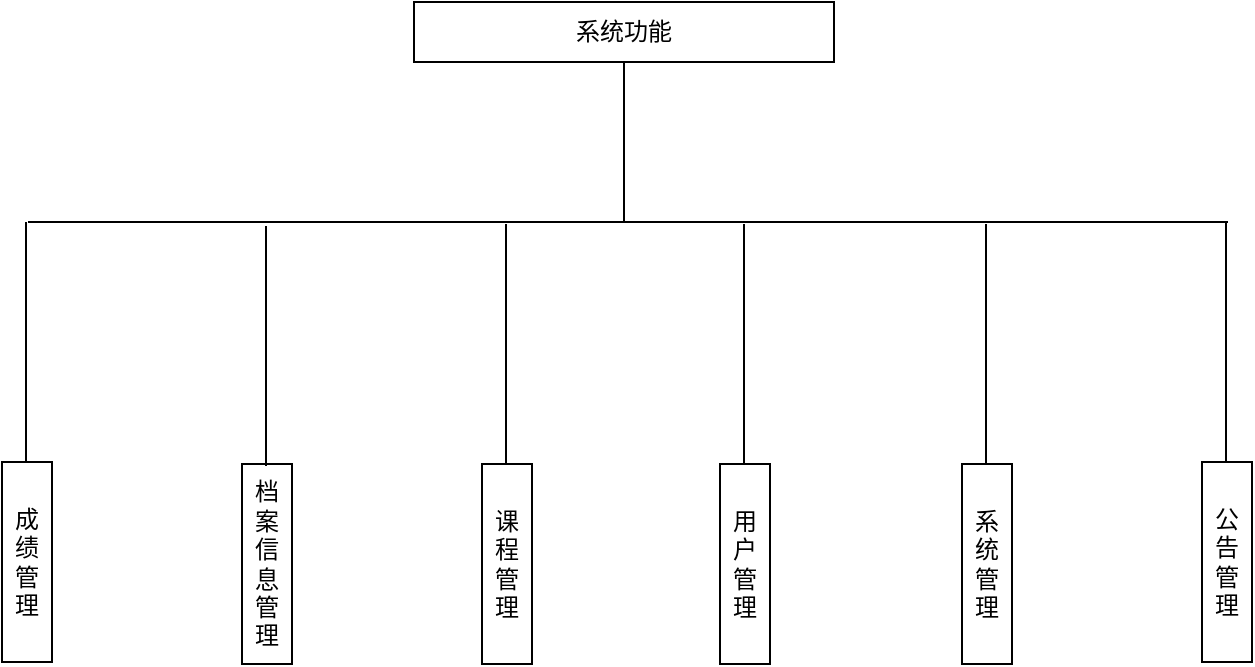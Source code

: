 <mxfile version="21.8.2" type="github">
  <diagram name="第 1 页" id="8dmHlYvgoi_x5xGu6nhz">
    <mxGraphModel dx="1562" dy="830" grid="1" gridSize="10" guides="1" tooltips="1" connect="1" arrows="1" fold="1" page="1" pageScale="1" pageWidth="827" pageHeight="1169" math="0" shadow="0">
      <root>
        <mxCell id="0" />
        <mxCell id="1" parent="0" />
        <mxCell id="SyNY362n3wv_6hlgljLO-1" value="&lt;font face=&quot;宋体&quot;&gt;系统功能&lt;/font&gt;" style="rounded=0;whiteSpace=wrap;html=1;" parent="1" vertex="1">
          <mxGeometry x="316" y="90" width="210" height="30" as="geometry" />
        </mxCell>
        <mxCell id="SyNY362n3wv_6hlgljLO-2" value="" style="endArrow=none;html=1;rounded=0;entryX=0.5;entryY=1;entryDx=0;entryDy=0;" parent="1" target="SyNY362n3wv_6hlgljLO-1" edge="1">
          <mxGeometry width="50" height="50" relative="1" as="geometry">
            <mxPoint x="421" y="200" as="sourcePoint" />
            <mxPoint x="281" y="370" as="targetPoint" />
          </mxGeometry>
        </mxCell>
        <mxCell id="SyNY362n3wv_6hlgljLO-3" value="&lt;font face=&quot;宋体&quot;&gt;档案信息管理&lt;/font&gt;" style="rounded=0;whiteSpace=wrap;html=1;" parent="1" vertex="1">
          <mxGeometry x="230" y="321" width="25" height="100" as="geometry" />
        </mxCell>
        <mxCell id="SyNY362n3wv_6hlgljLO-4" value="" style="endArrow=none;html=1;rounded=0;" parent="1" edge="1">
          <mxGeometry width="50" height="50" relative="1" as="geometry">
            <mxPoint x="123" y="200" as="sourcePoint" />
            <mxPoint x="723" y="200" as="targetPoint" />
          </mxGeometry>
        </mxCell>
        <mxCell id="SyNY362n3wv_6hlgljLO-7" value="&lt;font face=&quot;宋体&quot;&gt;成绩管理&lt;/font&gt;" style="rounded=0;whiteSpace=wrap;html=1;" parent="1" vertex="1">
          <mxGeometry x="110" y="320" width="25" height="100" as="geometry" />
        </mxCell>
        <mxCell id="SyNY362n3wv_6hlgljLO-8" value="" style="endArrow=none;html=1;rounded=0;" parent="1" edge="1">
          <mxGeometry width="50" height="50" relative="1" as="geometry">
            <mxPoint x="122" y="320" as="sourcePoint" />
            <mxPoint x="122" y="200" as="targetPoint" />
          </mxGeometry>
        </mxCell>
        <mxCell id="SyNY362n3wv_6hlgljLO-30" value="&lt;font face=&quot;宋体&quot;&gt;课程管理&lt;/font&gt;" style="rounded=0;whiteSpace=wrap;html=1;" parent="1" vertex="1">
          <mxGeometry x="350" y="321" width="25" height="100" as="geometry" />
        </mxCell>
        <mxCell id="SyNY362n3wv_6hlgljLO-31" value="" style="endArrow=none;html=1;rounded=0;" parent="1" edge="1">
          <mxGeometry width="50" height="50" relative="1" as="geometry">
            <mxPoint x="362" y="321" as="sourcePoint" />
            <mxPoint x="362" y="201" as="targetPoint" />
          </mxGeometry>
        </mxCell>
        <mxCell id="SyNY362n3wv_6hlgljLO-42" value="&lt;font face=&quot;宋体&quot;&gt;用户管理&lt;/font&gt;" style="rounded=0;whiteSpace=wrap;html=1;" parent="1" vertex="1">
          <mxGeometry x="469" y="321" width="25" height="100" as="geometry" />
        </mxCell>
        <mxCell id="SyNY362n3wv_6hlgljLO-43" value="" style="endArrow=none;html=1;rounded=0;" parent="1" edge="1">
          <mxGeometry width="50" height="50" relative="1" as="geometry">
            <mxPoint x="481" y="321" as="sourcePoint" />
            <mxPoint x="481" y="201" as="targetPoint" />
          </mxGeometry>
        </mxCell>
        <mxCell id="SyNY362n3wv_6hlgljLO-54" value="&lt;font face=&quot;宋体&quot;&gt;系统管理&lt;/font&gt;" style="rounded=0;whiteSpace=wrap;html=1;" parent="1" vertex="1">
          <mxGeometry x="590" y="321" width="25" height="100" as="geometry" />
        </mxCell>
        <mxCell id="SyNY362n3wv_6hlgljLO-55" value="" style="endArrow=none;html=1;rounded=0;" parent="1" edge="1">
          <mxGeometry width="50" height="50" relative="1" as="geometry">
            <mxPoint x="602" y="321" as="sourcePoint" />
            <mxPoint x="602" y="201" as="targetPoint" />
          </mxGeometry>
        </mxCell>
        <mxCell id="I8LIH_9Fkx65qxhpIAAy-1" value="&lt;font face=&quot;宋体&quot;&gt;公告管理&lt;/font&gt;" style="rounded=0;whiteSpace=wrap;html=1;" parent="1" vertex="1">
          <mxGeometry x="710" y="320" width="25" height="100" as="geometry" />
        </mxCell>
        <mxCell id="I8LIH_9Fkx65qxhpIAAy-2" value="" style="endArrow=none;html=1;rounded=0;" parent="1" edge="1">
          <mxGeometry width="50" height="50" relative="1" as="geometry">
            <mxPoint x="722" y="320" as="sourcePoint" />
            <mxPoint x="722" y="200" as="targetPoint" />
          </mxGeometry>
        </mxCell>
        <mxCell id="qkc-Mm4ysBAkBjyZp8c2-1" value="" style="endArrow=none;html=1;rounded=0;" edge="1" parent="1">
          <mxGeometry width="50" height="50" relative="1" as="geometry">
            <mxPoint x="242" y="322" as="sourcePoint" />
            <mxPoint x="242" y="202" as="targetPoint" />
          </mxGeometry>
        </mxCell>
      </root>
    </mxGraphModel>
  </diagram>
</mxfile>
